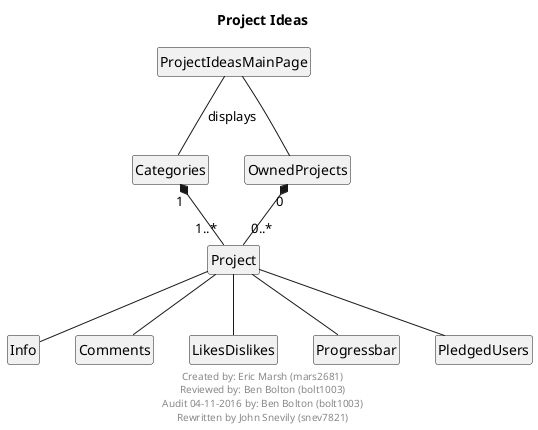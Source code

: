 @startuml
title Project Ideas
scale max 700 width

footer
Created by: Eric Marsh (mars2681) 
Reviewed by: Ben Bolton (bolt1003)
Audit 04-11-2016 by: Ben Bolton (bolt1003)
Rewritten by John Snevily (snev7821)
endfooter

hide circles
hide members

ProjectIdeasMainPage -down-  Categories : displays
ProjectIdeasMainPage -- OwnedProjects
OwnedProjects "0" *-- "0..*"Project
Categories "1" *-down- "1..*" Project 
Project -- Info
Project -- Comments
Project -- LikesDislikes
Project -- Progressbar
Project -- PledgedUsers

@enduml

